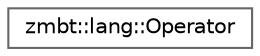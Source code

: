 digraph "Graphical Class Hierarchy"
{
 // LATEX_PDF_SIZE
  bgcolor="transparent";
  edge [fontname=Helvetica,fontsize=10,labelfontname=Helvetica,labelfontsize=10];
  node [fontname=Helvetica,fontsize=10,shape=box,height=0.2,width=0.4];
  rankdir="LR";
  Node0 [id="Node000000",label="zmbt::lang::Operator",height=0.2,width=0.4,color="grey40", fillcolor="white", style="filled",URL="$classzmbt_1_1lang_1_1Operator.html",tooltip="Signal transformation and comparison handler. Enables type erasure."];
}
